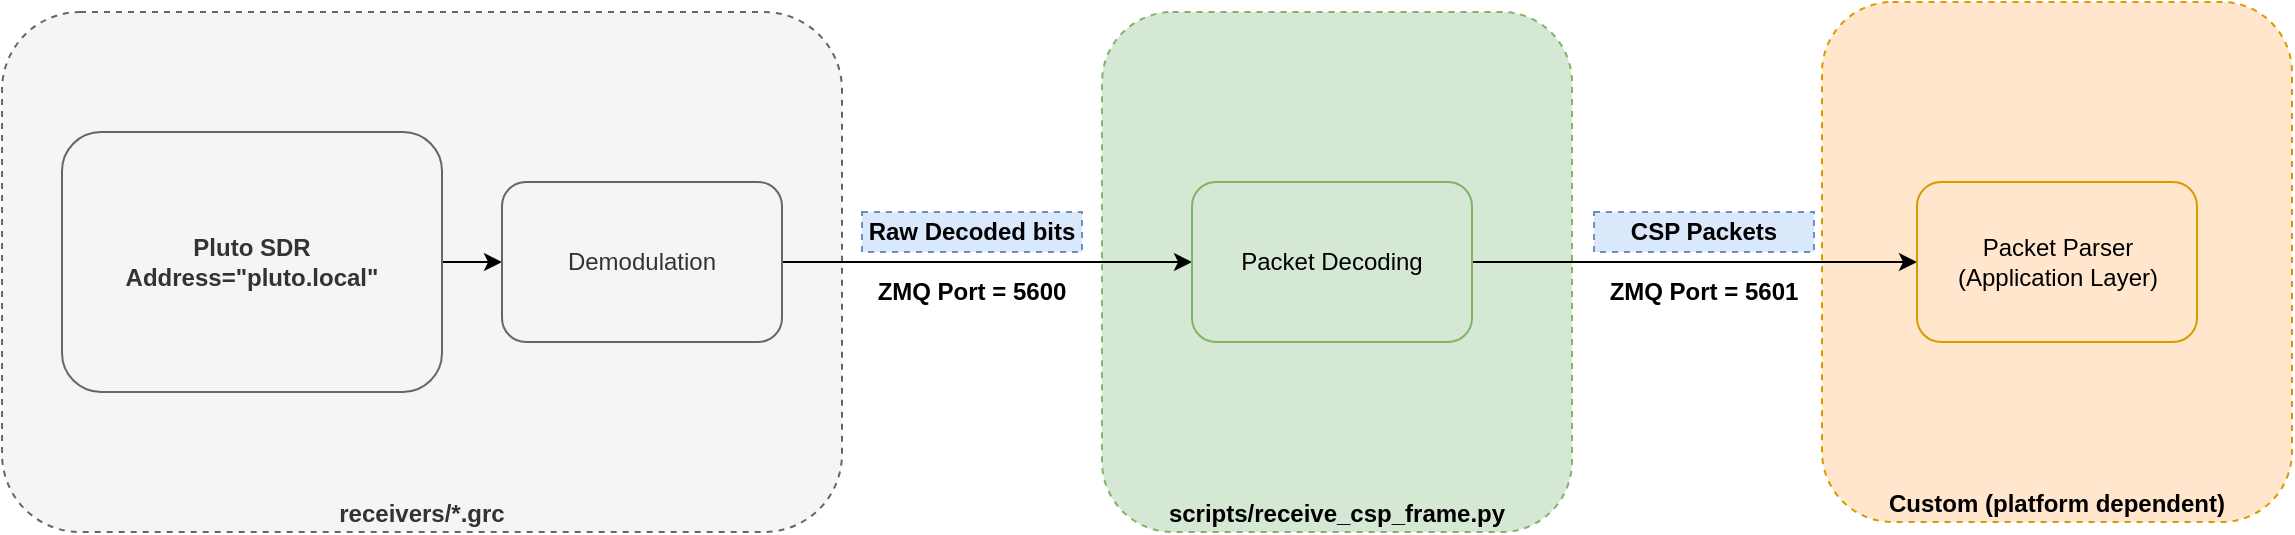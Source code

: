 <mxfile version="14.5.1" type="device"><diagram id="zo2TFbHsOU_UMWudUMUV" name="Page-1"><mxGraphModel dx="1296" dy="976" grid="1" gridSize="10" guides="1" tooltips="1" connect="1" arrows="1" fold="1" page="1" pageScale="1" pageWidth="850" pageHeight="1100" math="0" shadow="0"><root><mxCell id="0"/><mxCell id="1" parent="0"/><mxCell id="PfntbCwHbLjyUrZPWDnk-9" value="Custom (platform dependent)" style="rounded=1;whiteSpace=wrap;html=1;verticalAlign=bottom;dashed=1;fontStyle=1;fillColor=#ffe6cc;strokeColor=#d79b00;" vertex="1" parent="1"><mxGeometry x="920" y="205" width="235" height="260" as="geometry"/></mxCell><mxCell id="PfntbCwHbLjyUrZPWDnk-8" value="scripts/receive_csp_frame.py" style="rounded=1;whiteSpace=wrap;html=1;verticalAlign=bottom;dashed=1;fontStyle=1;fillColor=#d5e8d4;strokeColor=#82b366;" vertex="1" parent="1"><mxGeometry x="560" y="210" width="235" height="260" as="geometry"/></mxCell><mxCell id="PfntbCwHbLjyUrZPWDnk-7" value="receivers/*.grc" style="rounded=1;whiteSpace=wrap;html=1;verticalAlign=bottom;dashed=1;fontStyle=1;fillColor=#f5f5f5;strokeColor=#666666;fontColor=#333333;" vertex="1" parent="1"><mxGeometry x="10" y="210" width="420" height="260" as="geometry"/></mxCell><mxCell id="PfntbCwHbLjyUrZPWDnk-3" style="edgeStyle=orthogonalEdgeStyle;rounded=0;orthogonalLoop=1;jettySize=auto;html=1;exitX=1;exitY=0.5;exitDx=0;exitDy=0;entryX=0;entryY=0.5;entryDx=0;entryDy=0;" edge="1" parent="1" source="PfntbCwHbLjyUrZPWDnk-1" target="PfntbCwHbLjyUrZPWDnk-2"><mxGeometry relative="1" as="geometry"/></mxCell><mxCell id="PfntbCwHbLjyUrZPWDnk-1" value="Pluto SDR&lt;br&gt;Address=&quot;pluto.local&quot;" style="rounded=1;whiteSpace=wrap;html=1;fontStyle=1;fillColor=#f5f5f5;strokeColor=#666666;fontColor=#333333;" vertex="1" parent="1"><mxGeometry x="40" y="270" width="190" height="130" as="geometry"/></mxCell><mxCell id="PfntbCwHbLjyUrZPWDnk-5" style="edgeStyle=orthogonalEdgeStyle;rounded=0;orthogonalLoop=1;jettySize=auto;html=1;exitX=1;exitY=0.5;exitDx=0;exitDy=0;entryX=0;entryY=0.5;entryDx=0;entryDy=0;" edge="1" parent="1" source="PfntbCwHbLjyUrZPWDnk-2" target="PfntbCwHbLjyUrZPWDnk-4"><mxGeometry relative="1" as="geometry"/></mxCell><mxCell id="PfntbCwHbLjyUrZPWDnk-2" value="Demodulation" style="rounded=1;whiteSpace=wrap;html=1;fillColor=#f5f5f5;strokeColor=#666666;fontColor=#333333;" vertex="1" parent="1"><mxGeometry x="260" y="295" width="140" height="80" as="geometry"/></mxCell><mxCell id="PfntbCwHbLjyUrZPWDnk-10" style="edgeStyle=orthogonalEdgeStyle;rounded=0;orthogonalLoop=1;jettySize=auto;html=1;exitX=1;exitY=0.5;exitDx=0;exitDy=0;entryX=0;entryY=0.5;entryDx=0;entryDy=0;" edge="1" parent="1" source="PfntbCwHbLjyUrZPWDnk-4" target="PfntbCwHbLjyUrZPWDnk-6"><mxGeometry relative="1" as="geometry"/></mxCell><mxCell id="PfntbCwHbLjyUrZPWDnk-4" value="Packet Decoding" style="rounded=1;whiteSpace=wrap;html=1;fillColor=#d5e8d4;strokeColor=#82b366;" vertex="1" parent="1"><mxGeometry x="605" y="295" width="140" height="80" as="geometry"/></mxCell><mxCell id="PfntbCwHbLjyUrZPWDnk-6" value="Packet Parser&lt;br&gt;(Application Layer)" style="rounded=1;whiteSpace=wrap;html=1;fillColor=#ffe6cc;strokeColor=#d79b00;" vertex="1" parent="1"><mxGeometry x="967.5" y="295" width="140" height="80" as="geometry"/></mxCell><mxCell id="PfntbCwHbLjyUrZPWDnk-11" value="&lt;b&gt;ZMQ Port = 5600&lt;/b&gt;" style="text;html=1;strokeColor=none;fillColor=none;align=center;verticalAlign=middle;whiteSpace=wrap;rounded=0;dashed=1;" vertex="1" parent="1"><mxGeometry x="440" y="340" width="110" height="20" as="geometry"/></mxCell><mxCell id="PfntbCwHbLjyUrZPWDnk-12" value="&lt;span&gt;Raw Decoded bits&lt;/span&gt;" style="rounded=0;whiteSpace=wrap;html=1;dashed=1;fillColor=#dae8fc;strokeColor=#6c8ebf;fontStyle=1" vertex="1" parent="1"><mxGeometry x="440" y="310" width="110" height="20" as="geometry"/></mxCell><mxCell id="PfntbCwHbLjyUrZPWDnk-14" value="&lt;b&gt;ZMQ Port = 5601&lt;/b&gt;" style="text;html=1;strokeColor=none;fillColor=none;align=center;verticalAlign=middle;whiteSpace=wrap;rounded=0;dashed=1;" vertex="1" parent="1"><mxGeometry x="806" y="340" width="110" height="20" as="geometry"/></mxCell><mxCell id="PfntbCwHbLjyUrZPWDnk-15" value="CSP Packets" style="rounded=0;whiteSpace=wrap;html=1;dashed=1;fillColor=#dae8fc;strokeColor=#6c8ebf;fontStyle=1" vertex="1" parent="1"><mxGeometry x="806" y="310" width="110" height="20" as="geometry"/></mxCell></root></mxGraphModel></diagram></mxfile>
